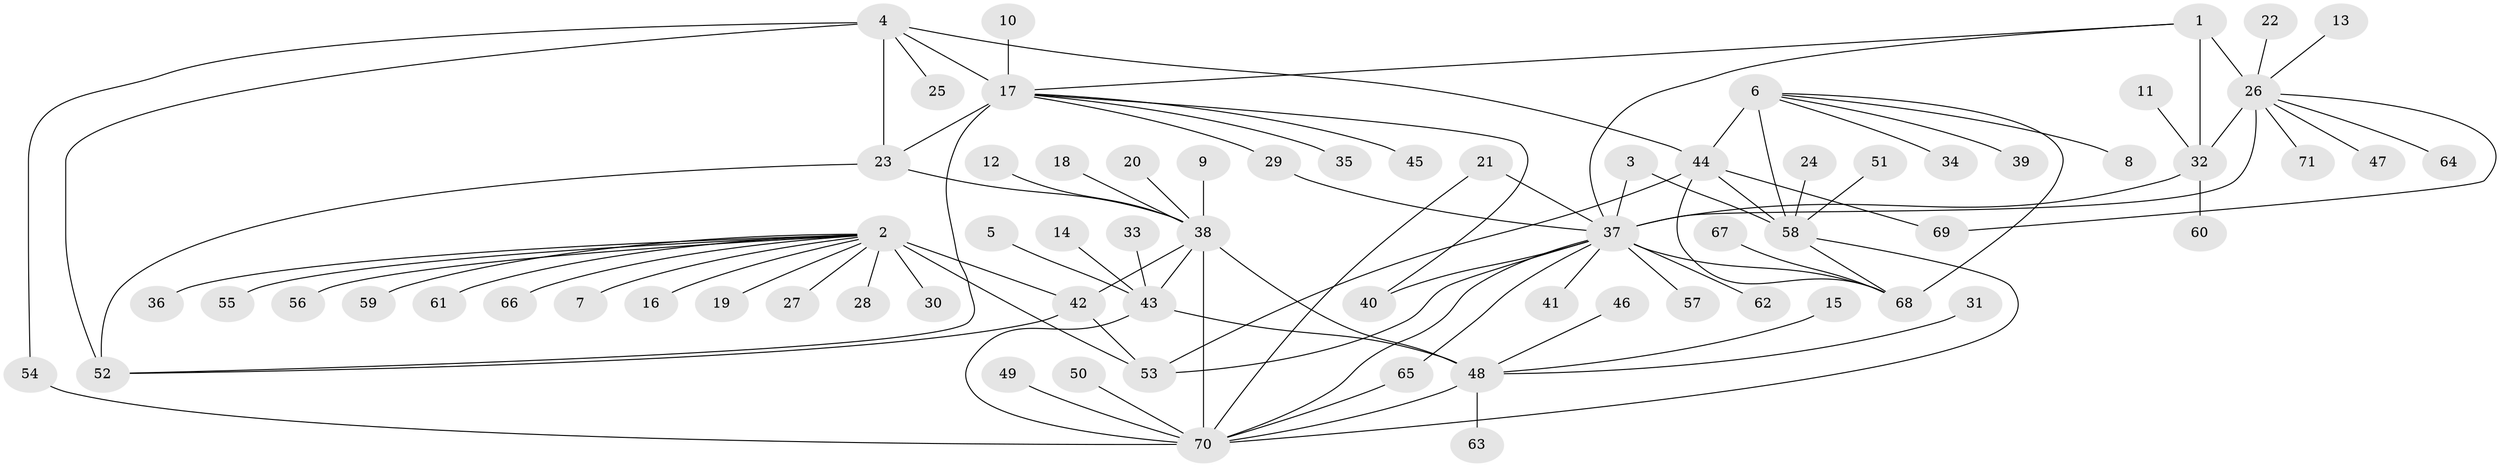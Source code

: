 // original degree distribution, {8: 0.07092198581560284, 10: 0.04964539007092199, 11: 0.02127659574468085, 7: 0.06382978723404255, 15: 0.0070921985815602835, 13: 0.0070921985815602835, 6: 0.0070921985815602835, 14: 0.0070921985815602835, 19: 0.0070921985815602835, 9: 0.0070921985815602835, 2: 0.14184397163120568, 1: 0.5673758865248227, 3: 0.0425531914893617}
// Generated by graph-tools (version 1.1) at 2025/37/03/04/25 23:37:51]
// undirected, 71 vertices, 96 edges
graph export_dot {
  node [color=gray90,style=filled];
  1;
  2;
  3;
  4;
  5;
  6;
  7;
  8;
  9;
  10;
  11;
  12;
  13;
  14;
  15;
  16;
  17;
  18;
  19;
  20;
  21;
  22;
  23;
  24;
  25;
  26;
  27;
  28;
  29;
  30;
  31;
  32;
  33;
  34;
  35;
  36;
  37;
  38;
  39;
  40;
  41;
  42;
  43;
  44;
  45;
  46;
  47;
  48;
  49;
  50;
  51;
  52;
  53;
  54;
  55;
  56;
  57;
  58;
  59;
  60;
  61;
  62;
  63;
  64;
  65;
  66;
  67;
  68;
  69;
  70;
  71;
  1 -- 17 [weight=1.0];
  1 -- 26 [weight=3.0];
  1 -- 32 [weight=2.0];
  1 -- 37 [weight=1.0];
  2 -- 7 [weight=1.0];
  2 -- 16 [weight=1.0];
  2 -- 19 [weight=1.0];
  2 -- 27 [weight=1.0];
  2 -- 28 [weight=1.0];
  2 -- 30 [weight=1.0];
  2 -- 36 [weight=1.0];
  2 -- 42 [weight=4.0];
  2 -- 53 [weight=8.0];
  2 -- 55 [weight=1.0];
  2 -- 56 [weight=1.0];
  2 -- 59 [weight=1.0];
  2 -- 61 [weight=1.0];
  2 -- 66 [weight=1.0];
  3 -- 37 [weight=1.0];
  3 -- 58 [weight=1.0];
  4 -- 17 [weight=3.0];
  4 -- 23 [weight=6.0];
  4 -- 25 [weight=1.0];
  4 -- 44 [weight=1.0];
  4 -- 52 [weight=3.0];
  4 -- 54 [weight=1.0];
  5 -- 43 [weight=1.0];
  6 -- 8 [weight=1.0];
  6 -- 34 [weight=1.0];
  6 -- 39 [weight=1.0];
  6 -- 44 [weight=2.0];
  6 -- 58 [weight=6.0];
  6 -- 68 [weight=2.0];
  9 -- 38 [weight=1.0];
  10 -- 17 [weight=1.0];
  11 -- 32 [weight=1.0];
  12 -- 38 [weight=1.0];
  13 -- 26 [weight=1.0];
  14 -- 43 [weight=1.0];
  15 -- 48 [weight=1.0];
  17 -- 23 [weight=2.0];
  17 -- 29 [weight=1.0];
  17 -- 35 [weight=1.0];
  17 -- 40 [weight=1.0];
  17 -- 45 [weight=1.0];
  17 -- 52 [weight=1.0];
  18 -- 38 [weight=1.0];
  20 -- 38 [weight=1.0];
  21 -- 37 [weight=1.0];
  21 -- 70 [weight=1.0];
  22 -- 26 [weight=1.0];
  23 -- 38 [weight=2.0];
  23 -- 52 [weight=2.0];
  24 -- 58 [weight=1.0];
  26 -- 32 [weight=6.0];
  26 -- 37 [weight=3.0];
  26 -- 47 [weight=1.0];
  26 -- 64 [weight=1.0];
  26 -- 69 [weight=1.0];
  26 -- 71 [weight=1.0];
  29 -- 37 [weight=1.0];
  31 -- 48 [weight=1.0];
  32 -- 37 [weight=2.0];
  32 -- 60 [weight=1.0];
  33 -- 43 [weight=1.0];
  37 -- 40 [weight=1.0];
  37 -- 41 [weight=1.0];
  37 -- 53 [weight=1.0];
  37 -- 57 [weight=1.0];
  37 -- 62 [weight=1.0];
  37 -- 65 [weight=1.0];
  37 -- 68 [weight=1.0];
  37 -- 70 [weight=1.0];
  38 -- 42 [weight=1.0];
  38 -- 43 [weight=2.0];
  38 -- 48 [weight=2.0];
  38 -- 70 [weight=3.0];
  42 -- 52 [weight=1.0];
  42 -- 53 [weight=2.0];
  43 -- 48 [weight=2.0];
  43 -- 70 [weight=6.0];
  44 -- 53 [weight=1.0];
  44 -- 58 [weight=3.0];
  44 -- 68 [weight=1.0];
  44 -- 69 [weight=1.0];
  46 -- 48 [weight=1.0];
  48 -- 63 [weight=1.0];
  48 -- 70 [weight=3.0];
  49 -- 70 [weight=1.0];
  50 -- 70 [weight=1.0];
  51 -- 58 [weight=1.0];
  54 -- 70 [weight=1.0];
  58 -- 68 [weight=3.0];
  58 -- 70 [weight=1.0];
  65 -- 70 [weight=1.0];
  67 -- 68 [weight=1.0];
}
